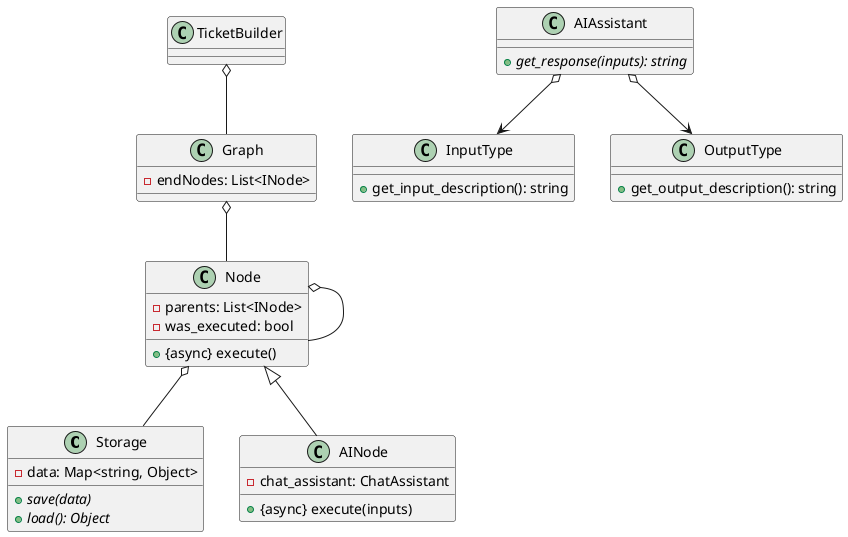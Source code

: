@startuml

class Storage{
    - data: Map<string, Object>
    + {abstract} save(data)
    + {abstract} load(): Object
}

class InputType{
    + get_input_description(): string
}

class OutputType{
    + get_output_description(): string
}

class AIAssistant{
    + {abstract} get_response(inputs): string
}

class Node{
    - parents: List<INode>
    - was_executed: bool
    + {async} execute()
}


class Graph{
    - endNodes: List<INode>
}

class AINode extends Node{
    - chat_assistant: ChatAssistant
    + {async} execute(inputs)
}

Graph o-- Node


Node o-- Storage
Node o-- Node


TicketBuilder o-- Graph


AIAssistant o--> InputType
AIAssistant o--> OutputType

@enduml